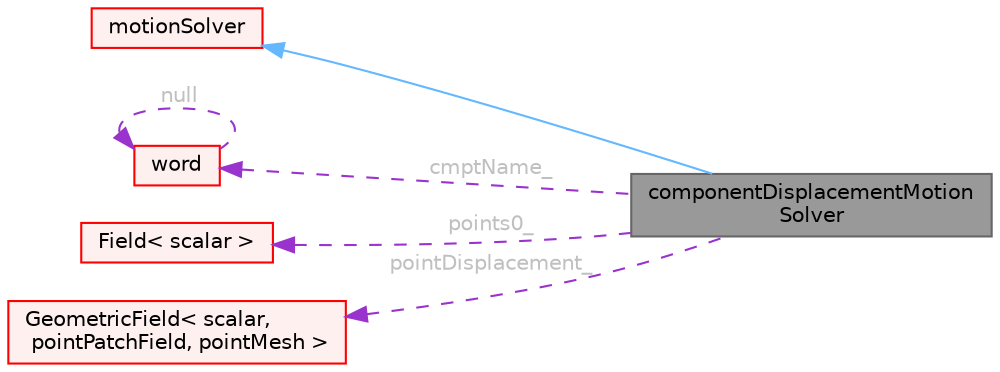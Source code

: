 digraph "componentDisplacementMotionSolver"
{
 // LATEX_PDF_SIZE
  bgcolor="transparent";
  edge [fontname=Helvetica,fontsize=10,labelfontname=Helvetica,labelfontsize=10];
  node [fontname=Helvetica,fontsize=10,shape=box,height=0.2,width=0.4];
  rankdir="LR";
  Node1 [id="Node000001",label="componentDisplacementMotion\lSolver",height=0.2,width=0.4,color="gray40", fillcolor="grey60", style="filled", fontcolor="black",tooltip="Virtual base class for displacement motion solver."];
  Node2 -> Node1 [id="edge1_Node000001_Node000002",dir="back",color="steelblue1",style="solid",tooltip=" "];
  Node2 [id="Node000002",label="motionSolver",height=0.2,width=0.4,color="red", fillcolor="#FFF0F0", style="filled",URL="$classFoam_1_1motionSolver.html",tooltip="Virtual base class for mesh motion solver."];
  Node16 -> Node1 [id="edge2_Node000001_Node000016",dir="back",color="darkorchid3",style="dashed",tooltip=" ",label=" cmptName_",fontcolor="grey" ];
  Node16 [id="Node000016",label="word",height=0.2,width=0.4,color="red", fillcolor="#FFF0F0", style="filled",URL="$classFoam_1_1word.html",tooltip="A class for handling words, derived from Foam::string."];
  Node16 -> Node16 [id="edge3_Node000016_Node000016",dir="back",color="darkorchid3",style="dashed",tooltip=" ",label=" null",fontcolor="grey" ];
  Node19 -> Node1 [id="edge4_Node000001_Node000019",dir="back",color="darkorchid3",style="dashed",tooltip=" ",label=" points0_",fontcolor="grey" ];
  Node19 [id="Node000019",label="Field\< scalar \>",height=0.2,width=0.4,color="red", fillcolor="#FFF0F0", style="filled",URL="$classFoam_1_1Field.html",tooltip=" "];
  Node28 -> Node1 [id="edge5_Node000001_Node000028",dir="back",color="darkorchid3",style="dashed",tooltip=" ",label=" pointDisplacement_",fontcolor="grey" ];
  Node28 [id="Node000028",label="GeometricField\< scalar,\l pointPatchField, pointMesh \>",height=0.2,width=0.4,color="red", fillcolor="#FFF0F0", style="filled",URL="$classFoam_1_1GeometricField.html",tooltip=" "];
}

